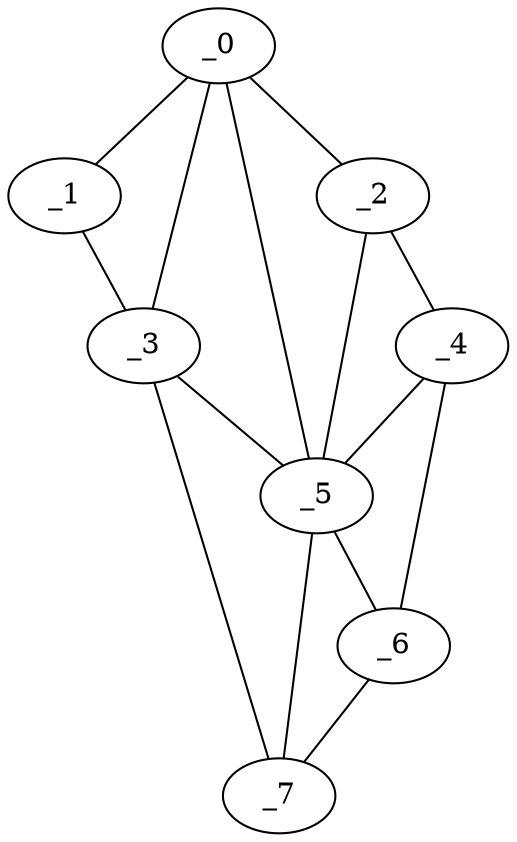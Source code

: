 graph "obj65__240.gxl" {
	_0	 [x=29,
		y=15];
	_1	 [x=31,
		y=8];
	_0 -- _1	 [valence=1];
	_2	 [x=36,
		y=102];
	_0 -- _2	 [valence=1];
	_3	 [x=52,
		y=2];
	_0 -- _3	 [valence=2];
	_5	 [x=78,
		y=33];
	_0 -- _5	 [valence=2];
	_1 -- _3	 [valence=1];
	_4	 [x=75,
		y=125];
	_2 -- _4	 [valence=1];
	_2 -- _5	 [valence=2];
	_3 -- _5	 [valence=2];
	_7	 [x=99,
		y=27];
	_3 -- _7	 [valence=1];
	_4 -- _5	 [valence=1];
	_6	 [x=95,
		y=121];
	_4 -- _6	 [valence=1];
	_5 -- _6	 [valence=2];
	_5 -- _7	 [valence=1];
	_6 -- _7	 [valence=1];
}
